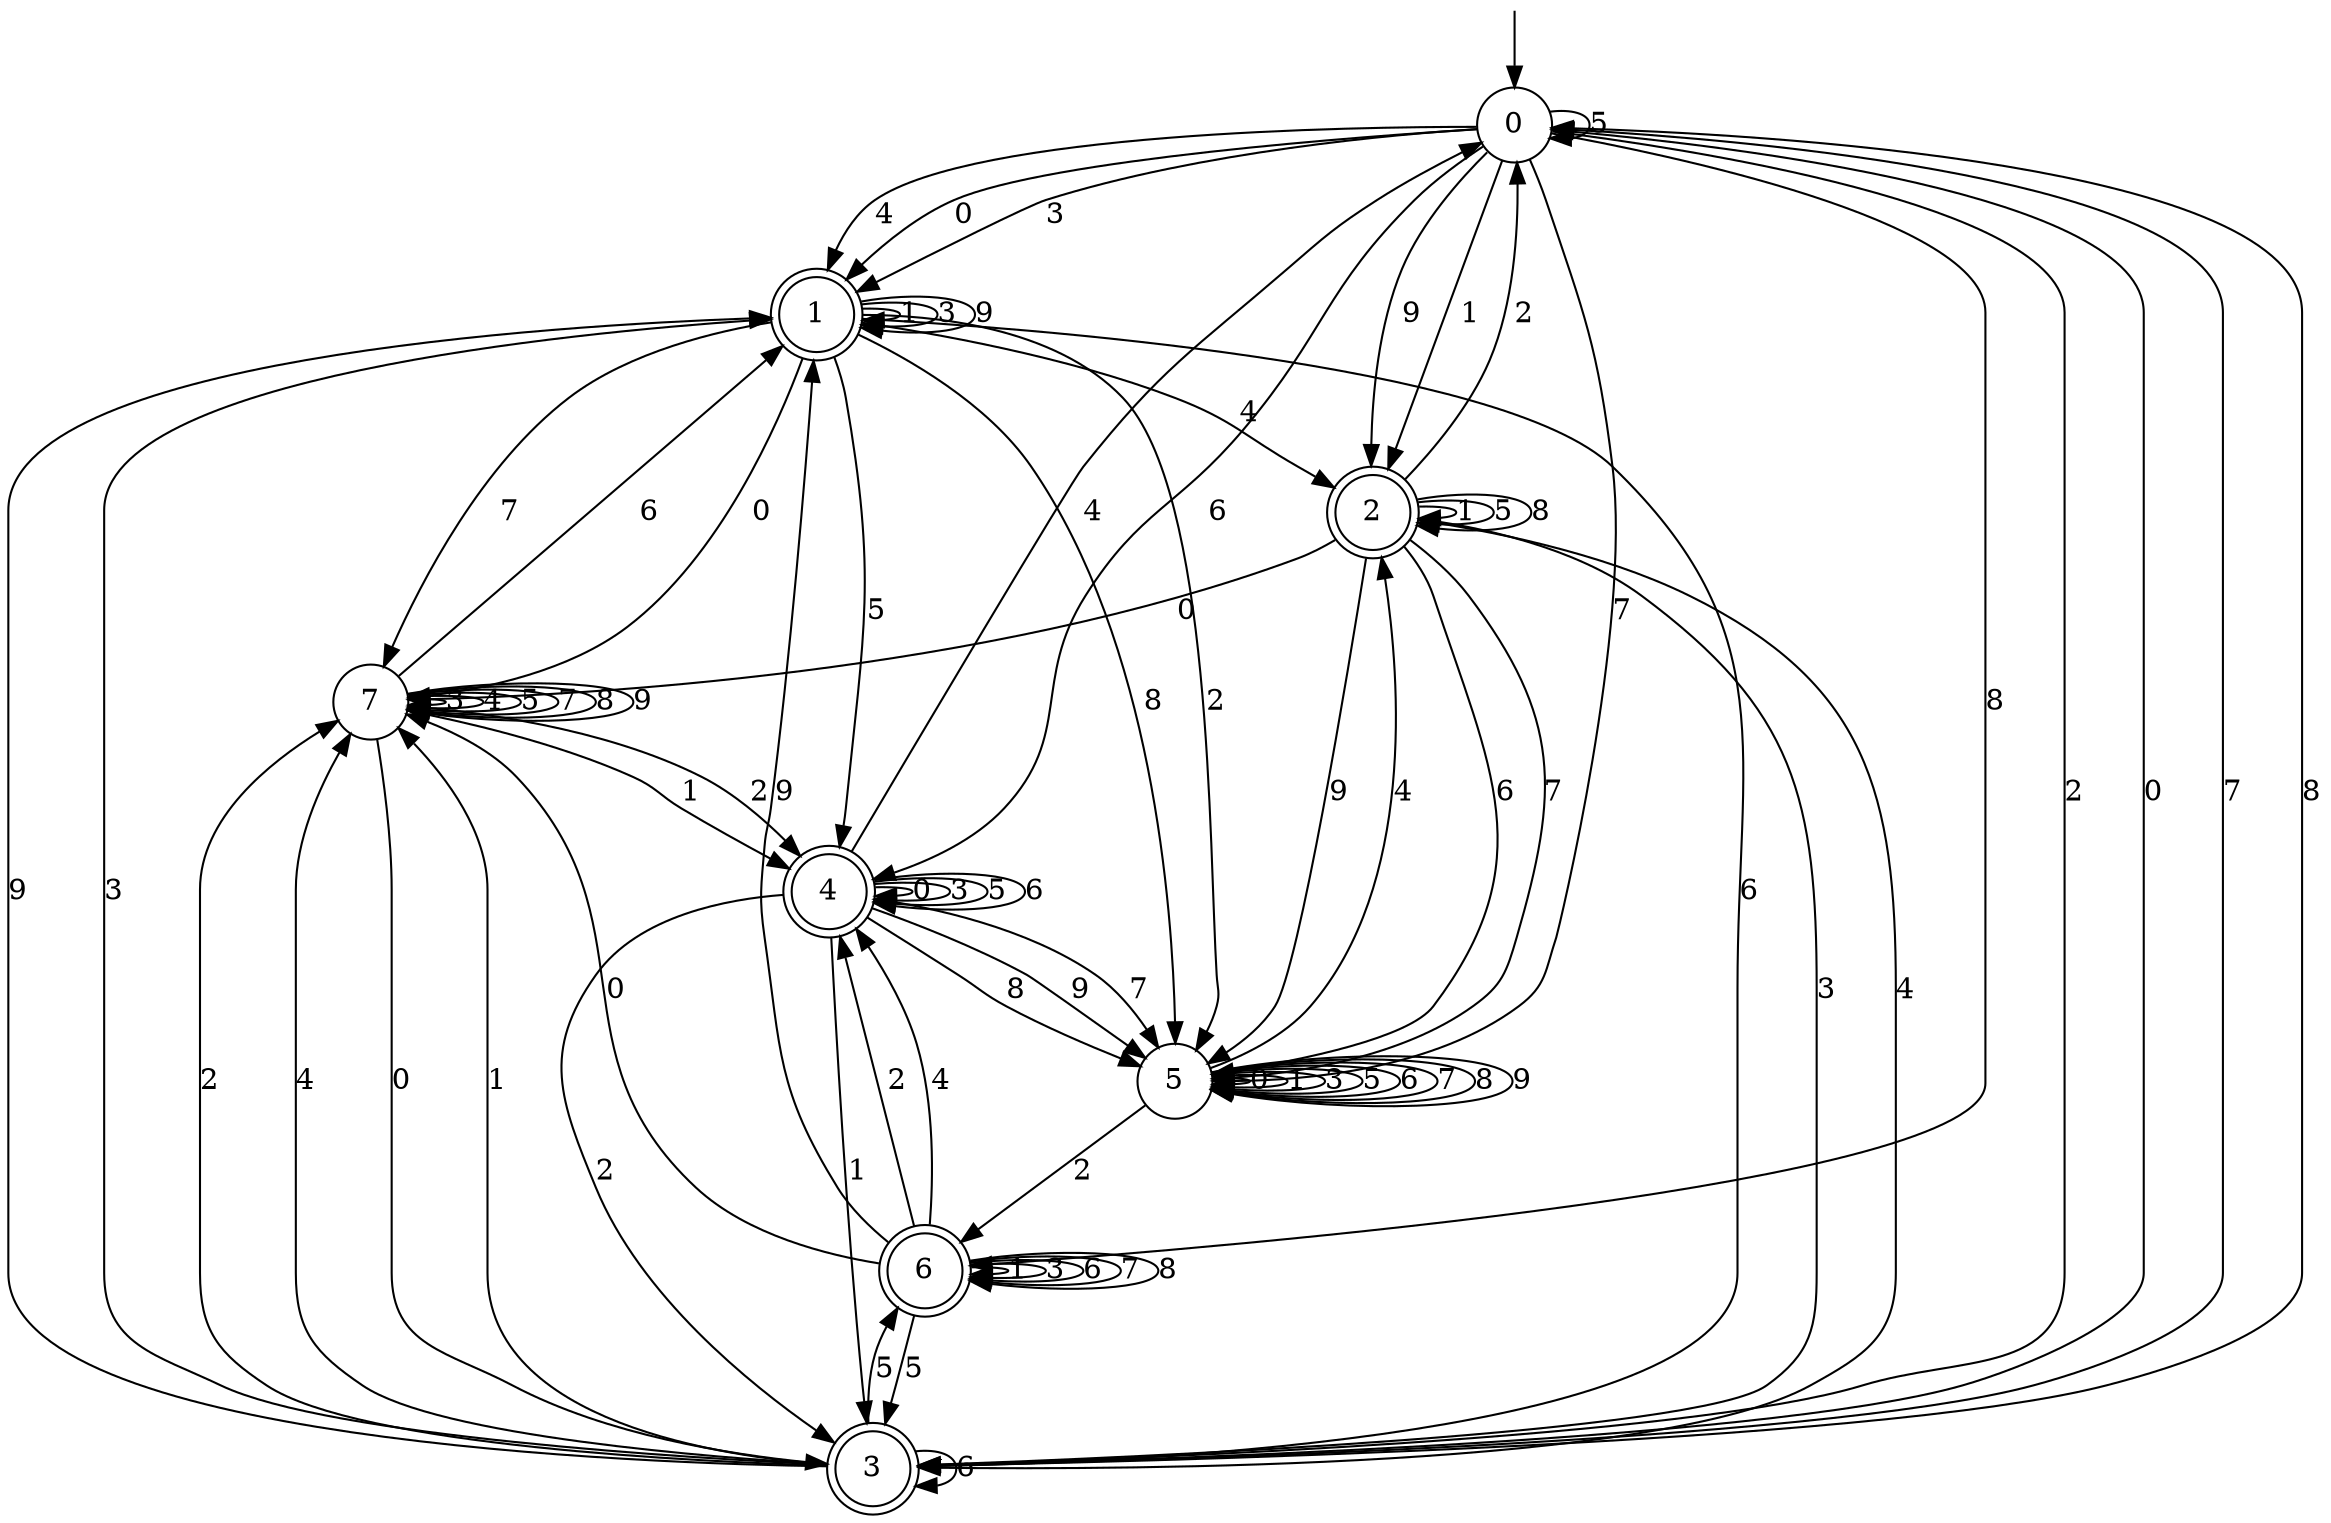 digraph g {

	s0 [shape="circle" label="0"];
	s1 [shape="doublecircle" label="1"];
	s2 [shape="doublecircle" label="2"];
	s3 [shape="doublecircle" label="3"];
	s4 [shape="doublecircle" label="4"];
	s5 [shape="circle" label="5"];
	s6 [shape="doublecircle" label="6"];
	s7 [shape="circle" label="7"];
	s0 -> s1 [label="0"];
	s0 -> s2 [label="1"];
	s0 -> s3 [label="2"];
	s0 -> s1 [label="3"];
	s0 -> s1 [label="4"];
	s0 -> s0 [label="5"];
	s0 -> s4 [label="6"];
	s0 -> s5 [label="7"];
	s0 -> s6 [label="8"];
	s0 -> s2 [label="9"];
	s1 -> s7 [label="0"];
	s1 -> s1 [label="1"];
	s1 -> s5 [label="2"];
	s1 -> s1 [label="3"];
	s1 -> s2 [label="4"];
	s1 -> s4 [label="5"];
	s1 -> s3 [label="6"];
	s1 -> s7 [label="7"];
	s1 -> s5 [label="8"];
	s1 -> s1 [label="9"];
	s2 -> s7 [label="0"];
	s2 -> s2 [label="1"];
	s2 -> s0 [label="2"];
	s2 -> s3 [label="3"];
	s2 -> s3 [label="4"];
	s2 -> s2 [label="5"];
	s2 -> s5 [label="6"];
	s2 -> s5 [label="7"];
	s2 -> s2 [label="8"];
	s2 -> s5 [label="9"];
	s3 -> s0 [label="0"];
	s3 -> s7 [label="1"];
	s3 -> s7 [label="2"];
	s3 -> s1 [label="3"];
	s3 -> s7 [label="4"];
	s3 -> s6 [label="5"];
	s3 -> s3 [label="6"];
	s3 -> s0 [label="7"];
	s3 -> s0 [label="8"];
	s3 -> s1 [label="9"];
	s4 -> s4 [label="0"];
	s4 -> s3 [label="1"];
	s4 -> s3 [label="2"];
	s4 -> s4 [label="3"];
	s4 -> s0 [label="4"];
	s4 -> s4 [label="5"];
	s4 -> s4 [label="6"];
	s4 -> s5 [label="7"];
	s4 -> s5 [label="8"];
	s4 -> s5 [label="9"];
	s5 -> s5 [label="0"];
	s5 -> s5 [label="1"];
	s5 -> s6 [label="2"];
	s5 -> s5 [label="3"];
	s5 -> s2 [label="4"];
	s5 -> s5 [label="5"];
	s5 -> s5 [label="6"];
	s5 -> s5 [label="7"];
	s5 -> s5 [label="8"];
	s5 -> s5 [label="9"];
	s6 -> s7 [label="0"];
	s6 -> s6 [label="1"];
	s6 -> s4 [label="2"];
	s6 -> s6 [label="3"];
	s6 -> s4 [label="4"];
	s6 -> s3 [label="5"];
	s6 -> s6 [label="6"];
	s6 -> s6 [label="7"];
	s6 -> s6 [label="8"];
	s6 -> s1 [label="9"];
	s7 -> s3 [label="0"];
	s7 -> s4 [label="1"];
	s7 -> s4 [label="2"];
	s7 -> s7 [label="3"];
	s7 -> s7 [label="4"];
	s7 -> s7 [label="5"];
	s7 -> s1 [label="6"];
	s7 -> s7 [label="7"];
	s7 -> s7 [label="8"];
	s7 -> s7 [label="9"];

__start0 [label="" shape="none" width="0" height="0"];
__start0 -> s0;

}
